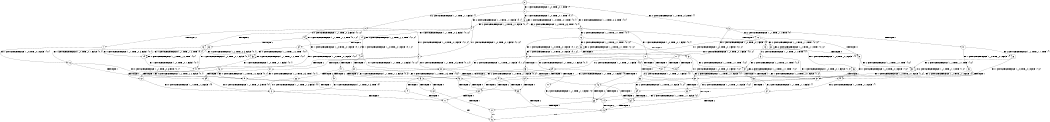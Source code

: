 digraph BCG {
size = "7, 10.5";
center = TRUE;
node [shape = circle];
0 [peripheries = 2];
0 -> 1 [label = "EX !1 !ATOMIC_EXCH_BRANCH (1, +0, TRUE, +0, 1, TRUE) !{}"];
0 -> 2 [label = "EX !2 !ATOMIC_EXCH_BRANCH (1, +1, TRUE, +1, 1, FALSE) !{}"];
0 -> 3 [label = "EX !0 !ATOMIC_EXCH_BRANCH (1, +1, TRUE, +0, 3, TRUE) !{}"];
1 -> 4 [label = "EX !2 !ATOMIC_EXCH_BRANCH (1, +1, TRUE, +1, 1, FALSE) !{0, 1}"];
1 -> 5 [label = "EX !0 !ATOMIC_EXCH_BRANCH (1, +1, TRUE, +0, 3, TRUE) !{0, 1}"];
1 -> 6 [label = "EX !1 !ATOMIC_EXCH_BRANCH (1, +0, TRUE, +0, 1, TRUE) !{0, 1}"];
2 -> 7 [label = "TERMINATE !2"];
2 -> 8 [label = "EX !1 !ATOMIC_EXCH_BRANCH (1, +0, TRUE, +0, 1, FALSE) !{0, 1, 2}"];
2 -> 9 [label = "EX !0 !ATOMIC_EXCH_BRANCH (1, +1, TRUE, +0, 3, FALSE) !{0, 1, 2}"];
3 -> 10 [label = "TERMINATE !0"];
3 -> 11 [label = "EX !1 !ATOMIC_EXCH_BRANCH (1, +0, TRUE, +0, 1, FALSE) !{0}"];
3 -> 12 [label = "EX !2 !ATOMIC_EXCH_BRANCH (1, +1, TRUE, +1, 1, TRUE) !{0}"];
4 -> 13 [label = "TERMINATE !2"];
4 -> 14 [label = "EX !0 !ATOMIC_EXCH_BRANCH (1, +1, TRUE, +0, 3, FALSE) !{0, 1, 2}"];
4 -> 8 [label = "EX !1 !ATOMIC_EXCH_BRANCH (1, +0, TRUE, +0, 1, FALSE) !{0, 1, 2}"];
5 -> 15 [label = "TERMINATE !0"];
5 -> 16 [label = "EX !2 !ATOMIC_EXCH_BRANCH (1, +1, TRUE, +1, 1, TRUE) !{0, 1}"];
5 -> 17 [label = "EX !1 !ATOMIC_EXCH_BRANCH (1, +0, TRUE, +0, 1, FALSE) !{0, 1}"];
6 -> 4 [label = "EX !2 !ATOMIC_EXCH_BRANCH (1, +1, TRUE, +1, 1, FALSE) !{0, 1}"];
6 -> 5 [label = "EX !0 !ATOMIC_EXCH_BRANCH (1, +1, TRUE, +0, 3, TRUE) !{0, 1}"];
6 -> 6 [label = "EX !1 !ATOMIC_EXCH_BRANCH (1, +0, TRUE, +0, 1, TRUE) !{0, 1}"];
7 -> 18 [label = "EX !1 !ATOMIC_EXCH_BRANCH (1, +0, TRUE, +0, 1, FALSE) !{0, 1}"];
7 -> 19 [label = "EX !0 !ATOMIC_EXCH_BRANCH (1, +1, TRUE, +0, 3, FALSE) !{0, 1}"];
8 -> 20 [label = "TERMINATE !1"];
8 -> 21 [label = "TERMINATE !2"];
8 -> 22 [label = "EX !0 !ATOMIC_EXCH_BRANCH (1, +1, TRUE, +0, 3, TRUE) !{0, 1, 2}"];
9 -> 23 [label = "TERMINATE !2"];
9 -> 24 [label = "EX !1 !ATOMIC_EXCH_BRANCH (1, +0, TRUE, +0, 1, FALSE) !{0, 1, 2}"];
9 -> 9 [label = "EX !0 !ATOMIC_EXCH_BRANCH (1, +1, TRUE, +1, 2, TRUE) !{0, 1, 2}"];
10 -> 25 [label = "EX !1 !ATOMIC_EXCH_BRANCH (1, +0, TRUE, +0, 1, FALSE) !{}"];
10 -> 26 [label = "EX !2 !ATOMIC_EXCH_BRANCH (1, +1, TRUE, +1, 1, TRUE) !{}"];
11 -> 27 [label = "TERMINATE !1"];
11 -> 28 [label = "TERMINATE !0"];
11 -> 29 [label = "EX !2 !ATOMIC_EXCH_BRANCH (1, +1, TRUE, +1, 1, FALSE) !{0, 1}"];
12 -> 30 [label = "TERMINATE !0"];
12 -> 31 [label = "EX !1 !ATOMIC_EXCH_BRANCH (1, +0, TRUE, +0, 1, FALSE) !{0, 1, 2}"];
12 -> 32 [label = "EX !2 !ATOMIC_EXCH_BRANCH (1, +1, TRUE, +1, 1, TRUE) !{0, 1, 2}"];
13 -> 33 [label = "EX !0 !ATOMIC_EXCH_BRANCH (1, +1, TRUE, +0, 3, FALSE) !{0, 1}"];
13 -> 18 [label = "EX !1 !ATOMIC_EXCH_BRANCH (1, +0, TRUE, +0, 1, FALSE) !{0, 1}"];
14 -> 34 [label = "TERMINATE !2"];
14 -> 24 [label = "EX !1 !ATOMIC_EXCH_BRANCH (1, +0, TRUE, +0, 1, FALSE) !{0, 1, 2}"];
14 -> 14 [label = "EX !0 !ATOMIC_EXCH_BRANCH (1, +1, TRUE, +1, 2, TRUE) !{0, 1, 2}"];
15 -> 35 [label = "EX !2 !ATOMIC_EXCH_BRANCH (1, +1, TRUE, +1, 1, TRUE) !{1}"];
15 -> 36 [label = "EX !1 !ATOMIC_EXCH_BRANCH (1, +0, TRUE, +0, 1, FALSE) !{1}"];
16 -> 37 [label = "TERMINATE !0"];
16 -> 38 [label = "EX !2 !ATOMIC_EXCH_BRANCH (1, +1, TRUE, +1, 1, TRUE) !{0, 1, 2}"];
16 -> 31 [label = "EX !1 !ATOMIC_EXCH_BRANCH (1, +0, TRUE, +0, 1, FALSE) !{0, 1, 2}"];
17 -> 27 [label = "TERMINATE !1"];
17 -> 28 [label = "TERMINATE !0"];
17 -> 29 [label = "EX !2 !ATOMIC_EXCH_BRANCH (1, +1, TRUE, +1, 1, FALSE) !{0, 1}"];
18 -> 39 [label = "TERMINATE !1"];
18 -> 40 [label = "EX !0 !ATOMIC_EXCH_BRANCH (1, +1, TRUE, +0, 3, TRUE) !{0, 1}"];
19 -> 41 [label = "EX !1 !ATOMIC_EXCH_BRANCH (1, +0, TRUE, +0, 1, FALSE) !{0, 1}"];
19 -> 19 [label = "EX !0 !ATOMIC_EXCH_BRANCH (1, +1, TRUE, +1, 2, TRUE) !{0, 1}"];
20 -> 42 [label = "TERMINATE !2"];
20 -> 43 [label = "EX !0 !ATOMIC_EXCH_BRANCH (1, +1, TRUE, +0, 3, TRUE) !{0, 2}"];
21 -> 39 [label = "TERMINATE !1"];
21 -> 40 [label = "EX !0 !ATOMIC_EXCH_BRANCH (1, +1, TRUE, +0, 3, TRUE) !{0, 1}"];
22 -> 44 [label = "TERMINATE !1"];
22 -> 45 [label = "TERMINATE !2"];
22 -> 46 [label = "TERMINATE !0"];
23 -> 41 [label = "EX !1 !ATOMIC_EXCH_BRANCH (1, +0, TRUE, +0, 1, FALSE) !{0, 1}"];
23 -> 19 [label = "EX !0 !ATOMIC_EXCH_BRANCH (1, +1, TRUE, +1, 2, TRUE) !{0, 1}"];
24 -> 47 [label = "TERMINATE !1"];
24 -> 48 [label = "TERMINATE !2"];
24 -> 22 [label = "EX !0 !ATOMIC_EXCH_BRANCH (1, +1, TRUE, +1, 2, FALSE) !{0, 1, 2}"];
25 -> 49 [label = "TERMINATE !1"];
25 -> 50 [label = "EX !2 !ATOMIC_EXCH_BRANCH (1, +1, TRUE, +1, 1, FALSE) !{1}"];
26 -> 51 [label = "EX !1 !ATOMIC_EXCH_BRANCH (1, +0, TRUE, +0, 1, FALSE) !{1, 2}"];
26 -> 52 [label = "EX !2 !ATOMIC_EXCH_BRANCH (1, +1, TRUE, +1, 1, TRUE) !{1, 2}"];
27 -> 53 [label = "TERMINATE !0"];
27 -> 54 [label = "EX !2 !ATOMIC_EXCH_BRANCH (1, +1, TRUE, +1, 1, FALSE) !{0}"];
28 -> 49 [label = "TERMINATE !1"];
28 -> 50 [label = "EX !2 !ATOMIC_EXCH_BRANCH (1, +1, TRUE, +1, 1, FALSE) !{1}"];
29 -> 44 [label = "TERMINATE !1"];
29 -> 45 [label = "TERMINATE !2"];
29 -> 46 [label = "TERMINATE !0"];
30 -> 51 [label = "EX !1 !ATOMIC_EXCH_BRANCH (1, +0, TRUE, +0, 1, FALSE) !{1, 2}"];
30 -> 52 [label = "EX !2 !ATOMIC_EXCH_BRANCH (1, +1, TRUE, +1, 1, TRUE) !{1, 2}"];
31 -> 55 [label = "TERMINATE !1"];
31 -> 56 [label = "TERMINATE !0"];
31 -> 22 [label = "EX !2 !ATOMIC_EXCH_BRANCH (1, +1, TRUE, +1, 1, FALSE) !{0, 1, 2}"];
32 -> 30 [label = "TERMINATE !0"];
32 -> 31 [label = "EX !1 !ATOMIC_EXCH_BRANCH (1, +0, TRUE, +0, 1, FALSE) !{0, 1, 2}"];
32 -> 32 [label = "EX !2 !ATOMIC_EXCH_BRANCH (1, +1, TRUE, +1, 1, TRUE) !{0, 1, 2}"];
33 -> 41 [label = "EX !1 !ATOMIC_EXCH_BRANCH (1, +0, TRUE, +0, 1, FALSE) !{0, 1}"];
33 -> 33 [label = "EX !0 !ATOMIC_EXCH_BRANCH (1, +1, TRUE, +1, 2, TRUE) !{0, 1}"];
34 -> 41 [label = "EX !1 !ATOMIC_EXCH_BRANCH (1, +0, TRUE, +0, 1, FALSE) !{0, 1}"];
34 -> 33 [label = "EX !0 !ATOMIC_EXCH_BRANCH (1, +1, TRUE, +1, 2, TRUE) !{0, 1}"];
35 -> 57 [label = "EX !2 !ATOMIC_EXCH_BRANCH (1, +1, TRUE, +1, 1, TRUE) !{1, 2}"];
35 -> 51 [label = "EX !1 !ATOMIC_EXCH_BRANCH (1, +0, TRUE, +0, 1, FALSE) !{1, 2}"];
36 -> 49 [label = "TERMINATE !1"];
36 -> 50 [label = "EX !2 !ATOMIC_EXCH_BRANCH (1, +1, TRUE, +1, 1, FALSE) !{1}"];
37 -> 57 [label = "EX !2 !ATOMIC_EXCH_BRANCH (1, +1, TRUE, +1, 1, TRUE) !{1, 2}"];
37 -> 51 [label = "EX !1 !ATOMIC_EXCH_BRANCH (1, +0, TRUE, +0, 1, FALSE) !{1, 2}"];
38 -> 37 [label = "TERMINATE !0"];
38 -> 38 [label = "EX !2 !ATOMIC_EXCH_BRANCH (1, +1, TRUE, +1, 1, TRUE) !{0, 1, 2}"];
38 -> 31 [label = "EX !1 !ATOMIC_EXCH_BRANCH (1, +0, TRUE, +0, 1, FALSE) !{0, 1, 2}"];
39 -> 58 [label = "EX !0 !ATOMIC_EXCH_BRANCH (1, +1, TRUE, +0, 3, TRUE) !{0}"];
40 -> 59 [label = "TERMINATE !1"];
40 -> 60 [label = "TERMINATE !0"];
41 -> 61 [label = "TERMINATE !1"];
41 -> 40 [label = "EX !0 !ATOMIC_EXCH_BRANCH (1, +1, TRUE, +1, 2, FALSE) !{0, 1}"];
42 -> 58 [label = "EX !0 !ATOMIC_EXCH_BRANCH (1, +1, TRUE, +0, 3, TRUE) !{0}"];
43 -> 62 [label = "TERMINATE !2"];
43 -> 63 [label = "TERMINATE !0"];
44 -> 62 [label = "TERMINATE !2"];
44 -> 63 [label = "TERMINATE !0"];
45 -> 59 [label = "TERMINATE !1"];
45 -> 60 [label = "TERMINATE !0"];
46 -> 64 [label = "TERMINATE !1"];
46 -> 65 [label = "TERMINATE !2"];
47 -> 66 [label = "TERMINATE !2"];
47 -> 43 [label = "EX !0 !ATOMIC_EXCH_BRANCH (1, +1, TRUE, +1, 2, FALSE) !{0, 2}"];
48 -> 61 [label = "TERMINATE !1"];
48 -> 40 [label = "EX !0 !ATOMIC_EXCH_BRANCH (1, +1, TRUE, +1, 2, FALSE) !{0, 1}"];
49 -> 67 [label = "EX !2 !ATOMIC_EXCH_BRANCH (1, +1, TRUE, +1, 1, FALSE) !{}"];
50 -> 64 [label = "TERMINATE !1"];
50 -> 65 [label = "TERMINATE !2"];
51 -> 68 [label = "TERMINATE !1"];
51 -> 69 [label = "EX !2 !ATOMIC_EXCH_BRANCH (1, +1, TRUE, +1, 1, FALSE) !{1, 2}"];
52 -> 51 [label = "EX !1 !ATOMIC_EXCH_BRANCH (1, +0, TRUE, +0, 1, FALSE) !{1, 2}"];
52 -> 52 [label = "EX !2 !ATOMIC_EXCH_BRANCH (1, +1, TRUE, +1, 1, TRUE) !{1, 2}"];
53 -> 67 [label = "EX !2 !ATOMIC_EXCH_BRANCH (1, +1, TRUE, +1, 1, FALSE) !{}"];
54 -> 62 [label = "TERMINATE !2"];
54 -> 63 [label = "TERMINATE !0"];
55 -> 70 [label = "TERMINATE !0"];
55 -> 43 [label = "EX !2 !ATOMIC_EXCH_BRANCH (1, +1, TRUE, +1, 1, FALSE) !{0, 2}"];
56 -> 68 [label = "TERMINATE !1"];
56 -> 69 [label = "EX !2 !ATOMIC_EXCH_BRANCH (1, +1, TRUE, +1, 1, FALSE) !{1, 2}"];
57 -> 57 [label = "EX !2 !ATOMIC_EXCH_BRANCH (1, +1, TRUE, +1, 1, TRUE) !{1, 2}"];
57 -> 51 [label = "EX !1 !ATOMIC_EXCH_BRANCH (1, +0, TRUE, +0, 1, FALSE) !{1, 2}"];
58 -> 71 [label = "TERMINATE !0"];
59 -> 71 [label = "TERMINATE !0"];
60 -> 72 [label = "TERMINATE !1"];
61 -> 58 [label = "EX !0 !ATOMIC_EXCH_BRANCH (1, +1, TRUE, +1, 2, FALSE) !{0}"];
62 -> 71 [label = "TERMINATE !0"];
63 -> 73 [label = "TERMINATE !2"];
64 -> 73 [label = "TERMINATE !2"];
65 -> 72 [label = "TERMINATE !1"];
66 -> 58 [label = "EX !0 !ATOMIC_EXCH_BRANCH (1, +1, TRUE, +1, 2, FALSE) !{0}"];
67 -> 73 [label = "TERMINATE !2"];
68 -> 74 [label = "EX !2 !ATOMIC_EXCH_BRANCH (1, +1, TRUE, +1, 1, FALSE) !{2}"];
69 -> 64 [label = "TERMINATE !1"];
69 -> 65 [label = "TERMINATE !2"];
70 -> 74 [label = "EX !2 !ATOMIC_EXCH_BRANCH (1, +1, TRUE, +1, 1, FALSE) !{2}"];
71 -> 75 [label = "exit"];
72 -> 75 [label = "exit"];
73 -> 75 [label = "exit"];
74 -> 73 [label = "TERMINATE !2"];
}
